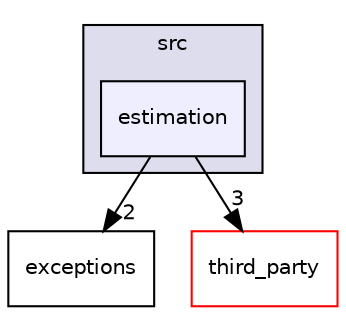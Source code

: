 digraph "src/estimation" {
  compound=true
  node [ fontsize="10", fontname="Helvetica"];
  edge [ labelfontsize="10", labelfontname="Helvetica"];
  subgraph clusterdir_e64681f6cfc88d97800c3d6a46b209aa {
    graph [ bgcolor="#ddddee", pencolor="black", label="src" fontname="Helvetica", fontsize="10", URL="dir_e64681f6cfc88d97800c3d6a46b209aa.html"]
  dir_811ca702c4bd847d03e7d9a5cf385f67 [shape=box, label="estimation", style="filled", fillcolor="#eeeeff", pencolor="black", URL="dir_811ca702c4bd847d03e7d9a5cf385f67.html"];
  }
  dir_21ca83dfa8e6fea42fa6da4ef1bf7b5e [shape=box label="exceptions" URL="dir_21ca83dfa8e6fea42fa6da4ef1bf7b5e.html"];
  dir_a211f40d56639f7267c2899a15d7a55d [shape=box label="third_party" fillcolor="white" style="filled" color="red" URL="dir_a211f40d56639f7267c2899a15d7a55d.html"];
  dir_811ca702c4bd847d03e7d9a5cf385f67->dir_21ca83dfa8e6fea42fa6da4ef1bf7b5e [headlabel="2", labeldistance=1.5 headhref="dir_000001_000002.html"];
  dir_811ca702c4bd847d03e7d9a5cf385f67->dir_a211f40d56639f7267c2899a15d7a55d [headlabel="3", labeldistance=1.5 headhref="dir_000001_000005.html"];
}
